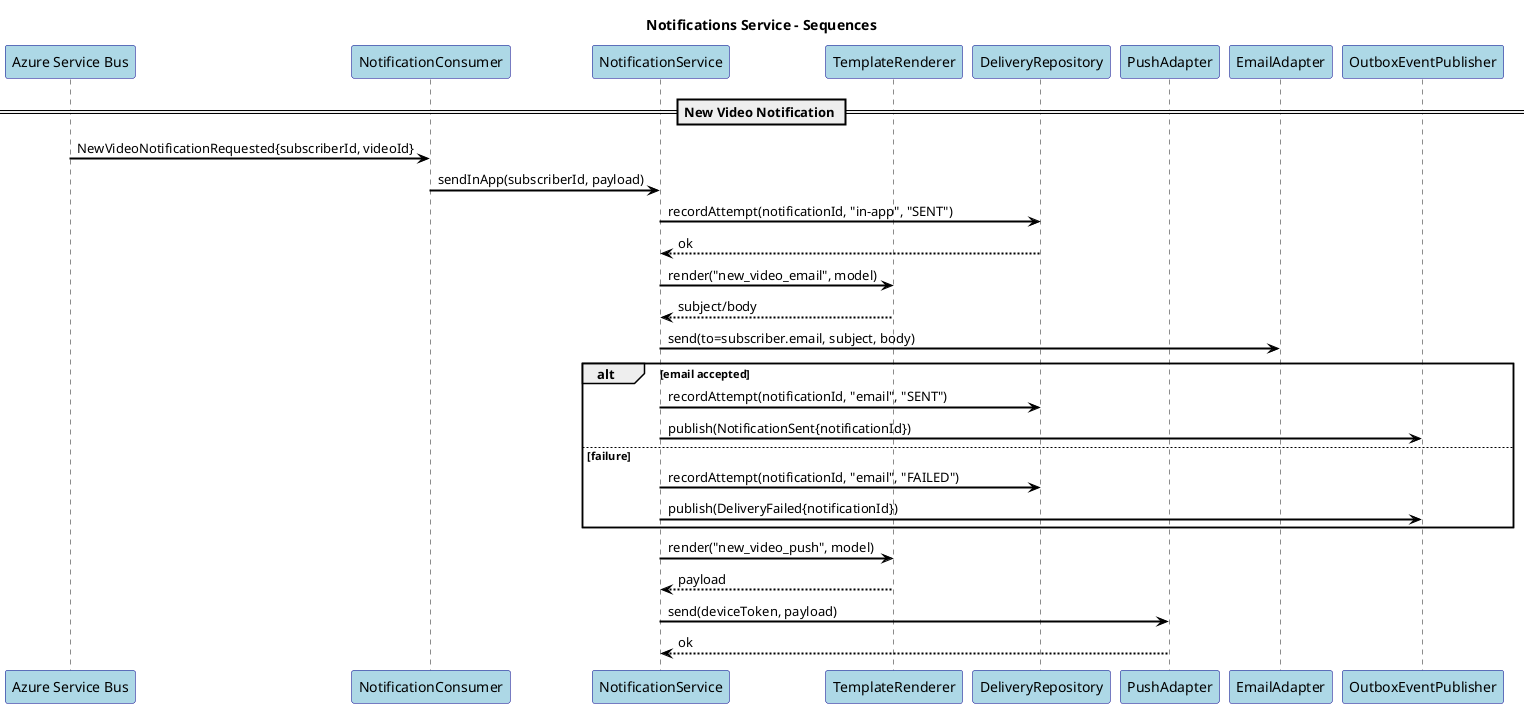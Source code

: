 @startuml
title Notifications Service - Sequences

skinparam shadowing false
skinparam fontName "Helvetica"
skinparam titleFontName "Helvetica"
skinparam legendFontName "Helvetica"
skinparam noteFontName "Helvetica"
skinparam backgroundColor white
skinparam participantBackgroundColor lightblue
skinparam participantBorderColor darkblue
skinparam actorBackgroundColor lightgreen
skinparam actorBorderColor darkgreen
skinparam arrowColor black
skinparam arrowThickness 2
skinparam sequenceArrowThickness 2
skinparam sequenceMessageAlignment left
skinparam sequenceReferenceBackgroundColor lightyellow
skinparam sequenceReferenceBorderColor black


participant "Azure Service Bus" as Bus
participant "NotificationConsumer" as Consumer
participant "NotificationService" as S
participant "TemplateRenderer" as Tpl
participant "DeliveryRepository" as Repo
participant "PushAdapter" as Push
participant "EmailAdapter" as Email
participant "OutboxEventPublisher" as Outbox

== New Video Notification ==
Bus -> Consumer: NewVideoNotificationRequested{subscriberId, videoId}
Consumer -> S: sendInApp(subscriberId, payload)
S -> Repo: recordAttempt(notificationId, "in-app", "SENT")
Repo --> S: ok

S -> Tpl: render("new_video_email", model)
Tpl --> S: subject/body
S -> Email: send(to=subscriber.email, subject, body)
alt email accepted
S -> Repo: recordAttempt(notificationId, "email", "SENT")
S -> Outbox: publish(NotificationSent{notificationId})
else failure
S -> Repo: recordAttempt(notificationId, "email", "FAILED")
S -> Outbox: publish(DeliveryFailed{notificationId})
end

S -> Tpl: render("new_video_push", model)
Tpl --> S: payload
S -> Push: send(deviceToken, payload)
Push --> S: ok

@enduml
